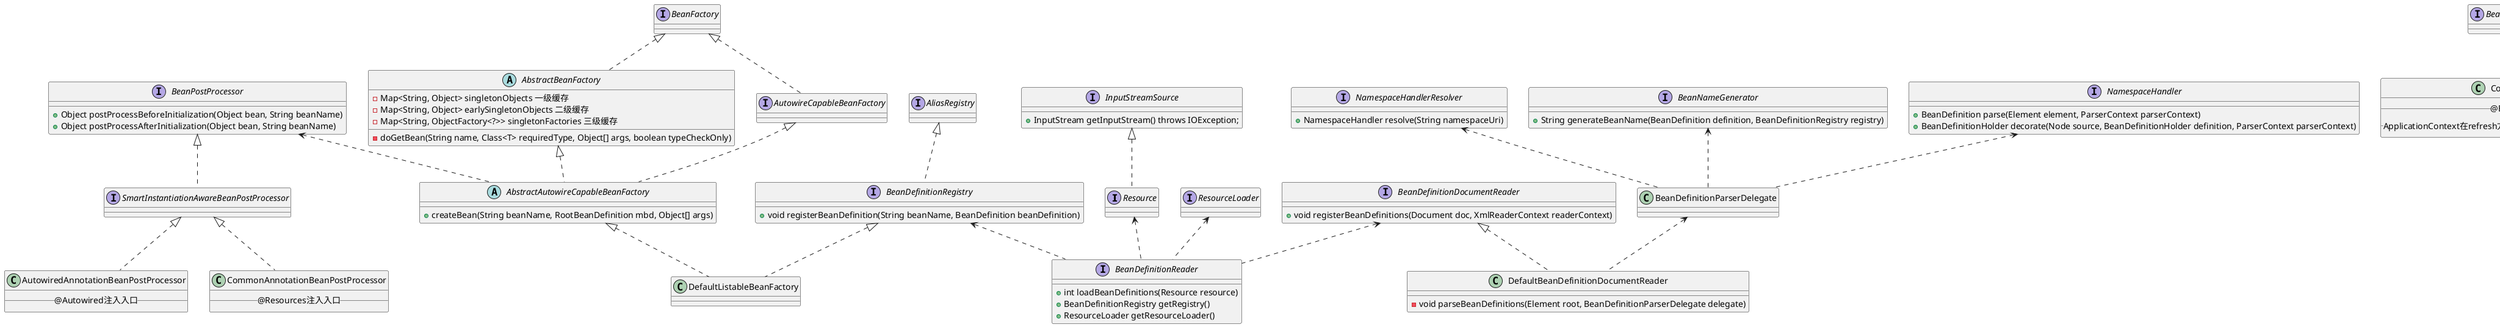 @startuml
interface Resource{

}

interface AliasRegistry

interface BeanDefinitionRegistry{
    + void registerBeanDefinition(String beanName, BeanDefinition beanDefinition)
}

interface BeanFactory{

}

interface BeanDefinitionReader{
    + int loadBeanDefinitions(Resource resource)
    + BeanDefinitionRegistry getRegistry()
    + ResourceLoader getResourceLoader()
}

interface ResourceLoader{

}

interface BeanNameGenerator{
    + String generateBeanName(BeanDefinition definition, BeanDefinitionRegistry registry)
}

class DefaultListableBeanFactory

interface BeanDefinitionDocumentReader{
    + void registerBeanDefinitions(Document doc, XmlReaderContext readerContext)
}

interface InputStreamSource {
    + InputStream getInputStream() throws IOException;
}

class DefaultBeanDefinitionDocumentReader{
    - void parseBeanDefinitions(Element root, BeanDefinitionParserDelegate delegate)
}
class BeanDefinitionParserDelegate

interface NamespaceHandler{
    + BeanDefinition parse(Element element, ParserContext parserContext)
    + BeanDefinitionHolder decorate(Node source, BeanDefinitionHolder definition, ParserContext parserContext)
}

interface NamespaceHandlerResolver{
    + NamespaceHandler resolve(String namespaceUri)
}

abstract class AbstractAutowireCapableBeanFactory {
    + createBean(String beanName, RootBeanDefinition mbd, Object[] args)
}

abstract class AbstractBeanFactory {
    - Map<String, Object> singletonObjects 一级缓存
    - Map<String, Object> earlySingletonObjects 二级缓存
    - Map<String, ObjectFactory<?>> singletonFactories 三级缓存
    - doGetBean(String name, Class<T> requiredType, Object[] args, boolean typeCheckOnly)
}

interface BeanPostProcessor{
    + Object postProcessBeforeInitialization(Object bean, String beanName)
    + Object postProcessAfterInitialization(Object bean, String beanName)
}

interface AutowireCapableBeanFactory

interface SmartInstantiationAwareBeanPostProcessor
class CommonAnnotationBeanPostProcessor{
    __ @Resources注入入口 __
}
class AutowiredAnnotationBeanPostProcessor{
    __ @Autowired注入入口 __
}

interface BeanDefinitionRegistryPostProcessor
class ConfigurationClassPostProcessor{
    __ @Bean等注解解析成定义入口 __
    __ ApplicationContext在refresh方法中调用invokeBeanFactoryPostProcessors时会调用 __
}


BeanFactory <|.. AutowireCapableBeanFactory
AutowireCapableBeanFactory <|.. AbstractAutowireCapableBeanFactory
BeanDefinitionRegistry <|.. DefaultListableBeanFactory
AbstractAutowireCapableBeanFactory <|.. DefaultListableBeanFactory
AbstractBeanFactory <|.. AbstractAutowireCapableBeanFactory
BeanFactory <|.. AbstractBeanFactory
InputStreamSource <|.. Resource
AliasRegistry <|.. BeanDefinitionRegistry
Resource <.. BeanDefinitionReader
BeanDefinitionRegistry <.. BeanDefinitionReader
ResourceLoader <.. BeanDefinitionReader
BeanNameGenerator <.. BeanDefinitionParserDelegate
BeanDefinitionDocumentReader <.. BeanDefinitionReader
BeanDefinitionDocumentReader <|.. DefaultBeanDefinitionDocumentReader
BeanDefinitionParserDelegate <.. DefaultBeanDefinitionDocumentReader
NamespaceHandler <.. BeanDefinitionParserDelegate
NamespaceHandlerResolver <.. BeanDefinitionParserDelegate
BeanPostProcessor <.. AbstractAutowireCapableBeanFactory
BeanPostProcessor <|.. SmartInstantiationAwareBeanPostProcessor

SmartInstantiationAwareBeanPostProcessor <|.. CommonAnnotationBeanPostProcessor
SmartInstantiationAwareBeanPostProcessor <|.. AutowiredAnnotationBeanPostProcessor
BeanDefinitionRegistryPostProcessor <|.. ConfigurationClassPostProcessor

@enduml
